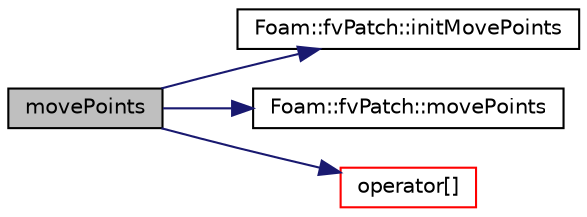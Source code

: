 digraph "movePoints"
{
  bgcolor="transparent";
  edge [fontname="Helvetica",fontsize="10",labelfontname="Helvetica",labelfontsize="10"];
  node [fontname="Helvetica",fontsize="10",shape=record];
  rankdir="LR";
  Node1 [label="movePoints",height=0.2,width=0.4,color="black", fillcolor="grey75", style="filled", fontcolor="black"];
  Node1 -> Node2 [color="midnightblue",fontsize="10",style="solid",fontname="Helvetica"];
  Node2 [label="Foam::fvPatch::initMovePoints",height=0.2,width=0.4,color="black",URL="$a00885.html#a8e2132378a8c72415963368408328cc7",tooltip="Initialise the patches for moving points. "];
  Node1 -> Node3 [color="midnightblue",fontsize="10",style="solid",fontname="Helvetica"];
  Node3 [label="Foam::fvPatch::movePoints",height=0.2,width=0.4,color="black",URL="$a00885.html#a6515a3b20e9603401422337166c347f2",tooltip="Correct patches after moving points. "];
  Node1 -> Node4 [color="midnightblue",fontsize="10",style="solid",fontname="Helvetica"];
  Node4 [label="operator[]",height=0.2,width=0.4,color="red",URL="$a00870.html#a33cb0f58040851756256f94a5165f4e4",tooltip="Return const reference to fvPatch by name. "];
}
